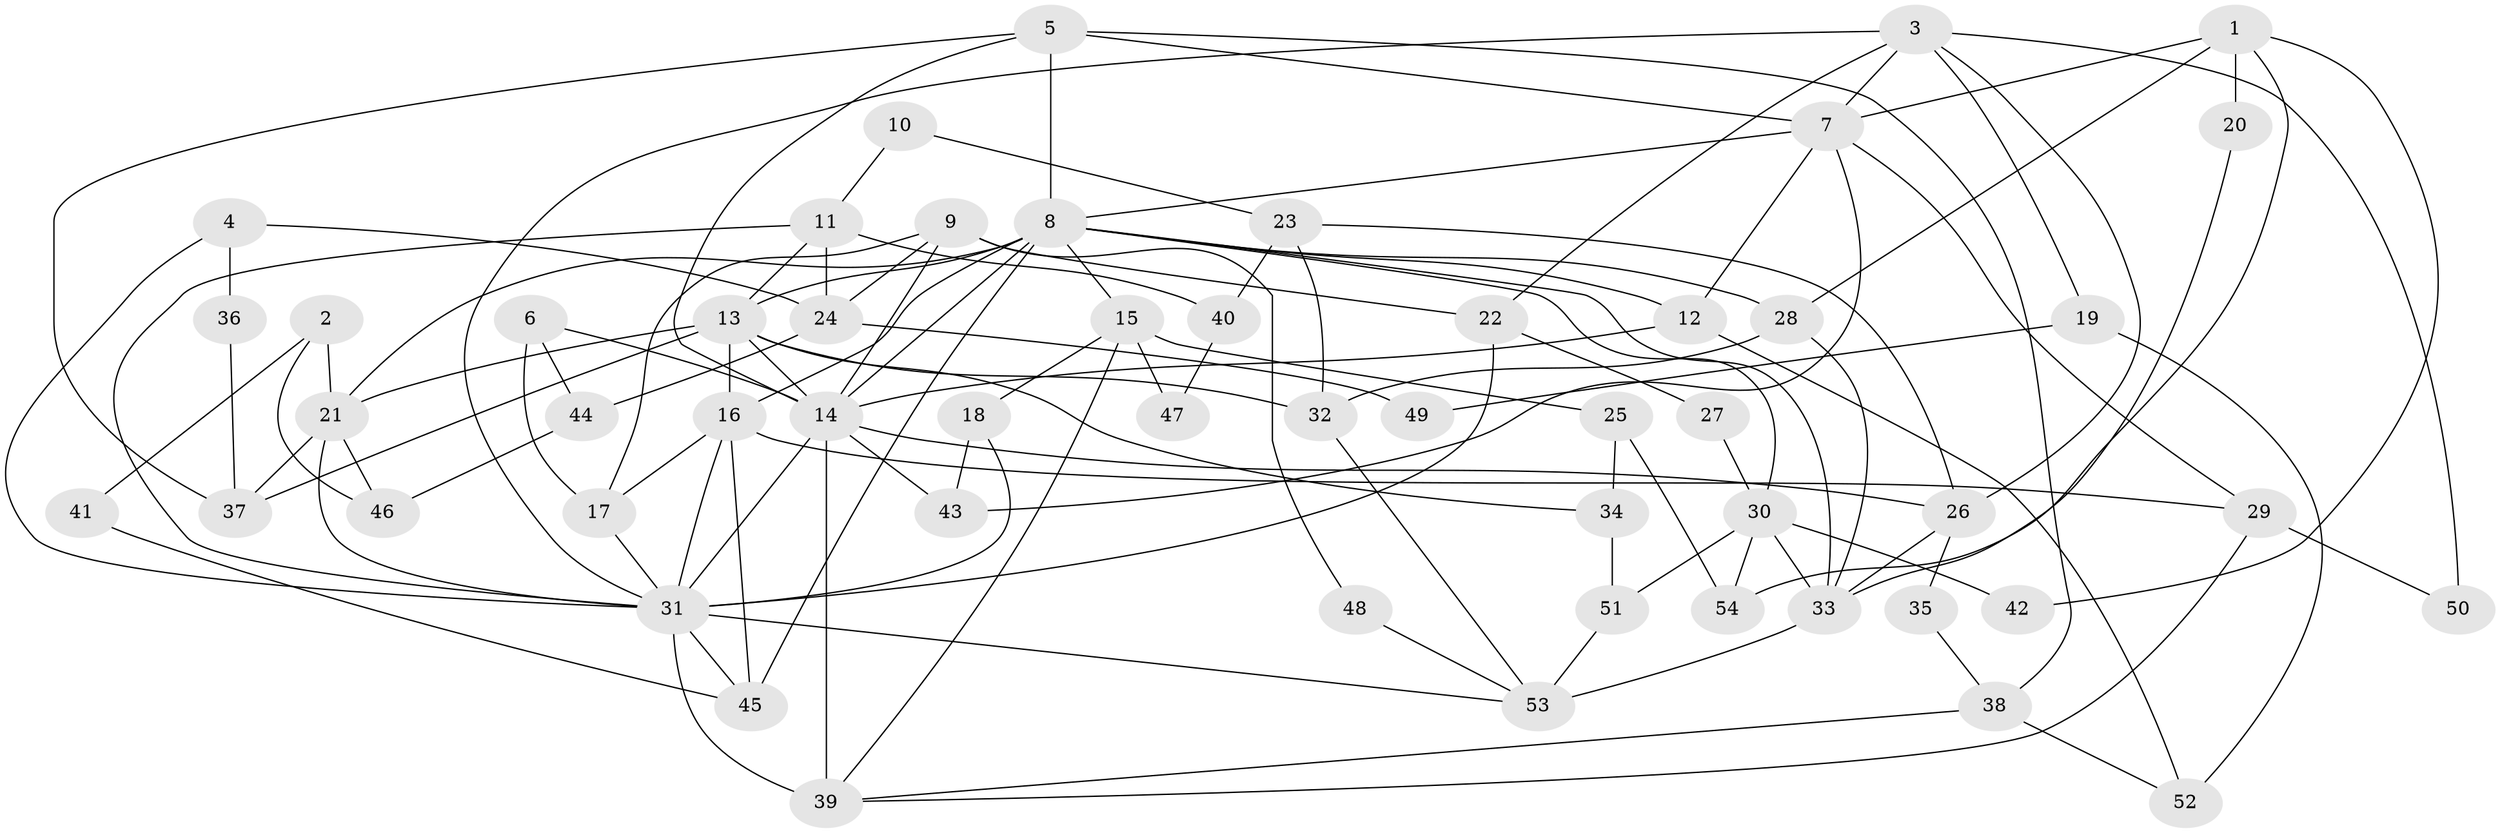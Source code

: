 // original degree distribution, {5: 0.2236842105263158, 3: 0.2236842105263158, 6: 0.10526315789473684, 4: 0.2631578947368421, 2: 0.15789473684210525, 9: 0.013157894736842105, 7: 0.013157894736842105}
// Generated by graph-tools (version 1.1) at 2025/51/03/04/25 22:51:05]
// undirected, 54 vertices, 114 edges
graph export_dot {
  node [color=gray90,style=filled];
  1;
  2;
  3;
  4;
  5;
  6;
  7;
  8;
  9;
  10;
  11;
  12;
  13;
  14;
  15;
  16;
  17;
  18;
  19;
  20;
  21;
  22;
  23;
  24;
  25;
  26;
  27;
  28;
  29;
  30;
  31;
  32;
  33;
  34;
  35;
  36;
  37;
  38;
  39;
  40;
  41;
  42;
  43;
  44;
  45;
  46;
  47;
  48;
  49;
  50;
  51;
  52;
  53;
  54;
  1 -- 7 [weight=1.0];
  1 -- 20 [weight=1.0];
  1 -- 28 [weight=1.0];
  1 -- 42 [weight=1.0];
  1 -- 54 [weight=1.0];
  2 -- 21 [weight=1.0];
  2 -- 41 [weight=1.0];
  2 -- 46 [weight=1.0];
  3 -- 7 [weight=1.0];
  3 -- 19 [weight=1.0];
  3 -- 22 [weight=1.0];
  3 -- 26 [weight=1.0];
  3 -- 31 [weight=1.0];
  3 -- 50 [weight=1.0];
  4 -- 24 [weight=1.0];
  4 -- 31 [weight=1.0];
  4 -- 36 [weight=1.0];
  5 -- 7 [weight=1.0];
  5 -- 8 [weight=2.0];
  5 -- 14 [weight=1.0];
  5 -- 37 [weight=1.0];
  5 -- 38 [weight=1.0];
  6 -- 14 [weight=1.0];
  6 -- 17 [weight=1.0];
  6 -- 44 [weight=1.0];
  7 -- 8 [weight=2.0];
  7 -- 12 [weight=1.0];
  7 -- 29 [weight=1.0];
  7 -- 43 [weight=1.0];
  8 -- 12 [weight=1.0];
  8 -- 13 [weight=2.0];
  8 -- 14 [weight=1.0];
  8 -- 15 [weight=1.0];
  8 -- 16 [weight=1.0];
  8 -- 21 [weight=4.0];
  8 -- 28 [weight=1.0];
  8 -- 30 [weight=1.0];
  8 -- 33 [weight=1.0];
  8 -- 45 [weight=1.0];
  9 -- 14 [weight=1.0];
  9 -- 17 [weight=1.0];
  9 -- 22 [weight=1.0];
  9 -- 24 [weight=1.0];
  9 -- 48 [weight=1.0];
  10 -- 11 [weight=1.0];
  10 -- 23 [weight=1.0];
  11 -- 13 [weight=1.0];
  11 -- 24 [weight=1.0];
  11 -- 31 [weight=1.0];
  11 -- 40 [weight=1.0];
  12 -- 14 [weight=1.0];
  12 -- 52 [weight=1.0];
  13 -- 14 [weight=1.0];
  13 -- 16 [weight=1.0];
  13 -- 21 [weight=1.0];
  13 -- 32 [weight=1.0];
  13 -- 34 [weight=1.0];
  13 -- 37 [weight=2.0];
  14 -- 26 [weight=1.0];
  14 -- 31 [weight=1.0];
  14 -- 39 [weight=3.0];
  14 -- 43 [weight=1.0];
  15 -- 18 [weight=1.0];
  15 -- 25 [weight=1.0];
  15 -- 39 [weight=1.0];
  15 -- 47 [weight=1.0];
  16 -- 17 [weight=1.0];
  16 -- 29 [weight=1.0];
  16 -- 31 [weight=1.0];
  16 -- 45 [weight=1.0];
  17 -- 31 [weight=2.0];
  18 -- 31 [weight=1.0];
  18 -- 43 [weight=1.0];
  19 -- 49 [weight=1.0];
  19 -- 52 [weight=1.0];
  20 -- 33 [weight=1.0];
  21 -- 31 [weight=1.0];
  21 -- 37 [weight=1.0];
  21 -- 46 [weight=1.0];
  22 -- 27 [weight=1.0];
  22 -- 31 [weight=1.0];
  23 -- 26 [weight=1.0];
  23 -- 32 [weight=1.0];
  23 -- 40 [weight=1.0];
  24 -- 44 [weight=1.0];
  24 -- 49 [weight=1.0];
  25 -- 34 [weight=1.0];
  25 -- 54 [weight=1.0];
  26 -- 33 [weight=1.0];
  26 -- 35 [weight=1.0];
  27 -- 30 [weight=1.0];
  28 -- 32 [weight=1.0];
  28 -- 33 [weight=1.0];
  29 -- 39 [weight=1.0];
  29 -- 50 [weight=1.0];
  30 -- 33 [weight=1.0];
  30 -- 42 [weight=1.0];
  30 -- 51 [weight=1.0];
  30 -- 54 [weight=1.0];
  31 -- 39 [weight=1.0];
  31 -- 45 [weight=1.0];
  31 -- 53 [weight=1.0];
  32 -- 53 [weight=1.0];
  33 -- 53 [weight=1.0];
  34 -- 51 [weight=1.0];
  35 -- 38 [weight=1.0];
  36 -- 37 [weight=1.0];
  38 -- 39 [weight=1.0];
  38 -- 52 [weight=1.0];
  40 -- 47 [weight=1.0];
  41 -- 45 [weight=1.0];
  44 -- 46 [weight=1.0];
  48 -- 53 [weight=1.0];
  51 -- 53 [weight=1.0];
}
